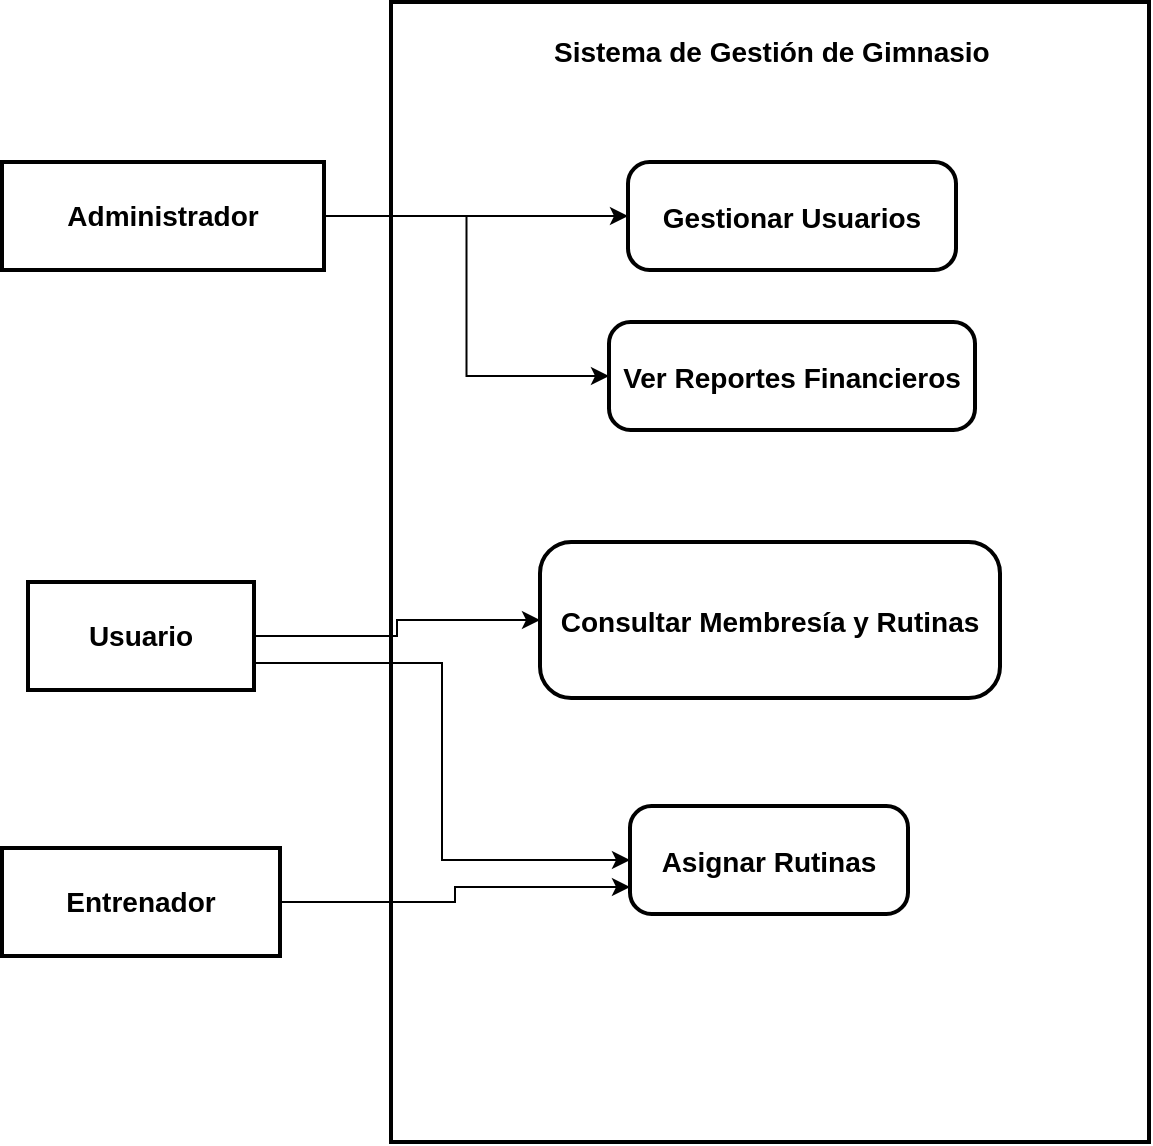 <mxfile version="28.0.5">
  <diagram name="Page-1" id="J2FCc3FYS4h55al05sB3">
    <mxGraphModel dx="953" dy="550" grid="1" gridSize="10" guides="1" tooltips="1" connect="1" arrows="1" fold="1" page="1" pageScale="1" pageWidth="850" pageHeight="1100" math="0" shadow="0">
      <root>
        <mxCell id="0" />
        <mxCell id="1" parent="0" />
        <mxCell id="vZ8UZOQ8aMG6gmJ8QP59-1" value="" style="whiteSpace=wrap;strokeWidth=2;" vertex="1" parent="1">
          <mxGeometry x="225.5" y="30" width="379" height="570" as="geometry" />
        </mxCell>
        <mxCell id="vZ8UZOQ8aMG6gmJ8QP59-14" style="rounded=0;orthogonalLoop=1;jettySize=auto;html=1;entryX=0;entryY=0.5;entryDx=0;entryDy=0;shape=filledEdge;edgeStyle=orthogonalEdgeStyle;" edge="1" parent="1" source="vZ8UZOQ8aMG6gmJ8QP59-2" target="vZ8UZOQ8aMG6gmJ8QP59-13">
          <mxGeometry relative="1" as="geometry" />
        </mxCell>
        <mxCell id="vZ8UZOQ8aMG6gmJ8QP59-15" style="edgeStyle=orthogonalEdgeStyle;rounded=0;orthogonalLoop=1;jettySize=auto;html=1;exitX=1;exitY=0.5;exitDx=0;exitDy=0;entryX=0;entryY=0.5;entryDx=0;entryDy=0;" edge="1" parent="1" source="vZ8UZOQ8aMG6gmJ8QP59-2" target="vZ8UZOQ8aMG6gmJ8QP59-5">
          <mxGeometry relative="1" as="geometry" />
        </mxCell>
        <mxCell id="vZ8UZOQ8aMG6gmJ8QP59-2" value="Administrador" style="whiteSpace=wrap;strokeWidth=2;fontSize=14;fontStyle=1" vertex="1" parent="1">
          <mxGeometry x="31" y="110" width="161" height="54" as="geometry" />
        </mxCell>
        <mxCell id="vZ8UZOQ8aMG6gmJ8QP59-19" style="edgeStyle=orthogonalEdgeStyle;rounded=0;orthogonalLoop=1;jettySize=auto;html=1;exitX=1;exitY=0.5;exitDx=0;exitDy=0;entryX=0;entryY=0.75;entryDx=0;entryDy=0;" edge="1" parent="1" source="vZ8UZOQ8aMG6gmJ8QP59-3" target="vZ8UZOQ8aMG6gmJ8QP59-7">
          <mxGeometry relative="1" as="geometry" />
        </mxCell>
        <mxCell id="vZ8UZOQ8aMG6gmJ8QP59-3" value="Entrenador" style="whiteSpace=wrap;strokeWidth=2;fontSize=14;fontStyle=1" vertex="1" parent="1">
          <mxGeometry x="31" y="453" width="139" height="54" as="geometry" />
        </mxCell>
        <mxCell id="vZ8UZOQ8aMG6gmJ8QP59-17" style="edgeStyle=orthogonalEdgeStyle;rounded=0;orthogonalLoop=1;jettySize=auto;html=1;exitX=1;exitY=0.5;exitDx=0;exitDy=0;entryX=0;entryY=0.5;entryDx=0;entryDy=0;" edge="1" parent="1" source="vZ8UZOQ8aMG6gmJ8QP59-4" target="vZ8UZOQ8aMG6gmJ8QP59-6">
          <mxGeometry relative="1" as="geometry" />
        </mxCell>
        <mxCell id="vZ8UZOQ8aMG6gmJ8QP59-18" style="edgeStyle=orthogonalEdgeStyle;rounded=0;orthogonalLoop=1;jettySize=auto;html=1;exitX=1;exitY=0.75;exitDx=0;exitDy=0;entryX=0;entryY=0.5;entryDx=0;entryDy=0;" edge="1" parent="1" source="vZ8UZOQ8aMG6gmJ8QP59-4" target="vZ8UZOQ8aMG6gmJ8QP59-7">
          <mxGeometry relative="1" as="geometry" />
        </mxCell>
        <mxCell id="vZ8UZOQ8aMG6gmJ8QP59-4" value="Usuario" style="whiteSpace=wrap;strokeWidth=2;fontSize=14;fontStyle=1" vertex="1" parent="1">
          <mxGeometry x="44" y="320" width="113" height="54" as="geometry" />
        </mxCell>
        <mxCell id="vZ8UZOQ8aMG6gmJ8QP59-5" value="Gestionar Usuarios" style="rounded=1;arcSize=20;strokeWidth=2;fontSize=14;fontStyle=1" vertex="1" parent="1">
          <mxGeometry x="344" y="110" width="164" height="54" as="geometry" />
        </mxCell>
        <mxCell id="vZ8UZOQ8aMG6gmJ8QP59-6" value="Consultar Membresía y Rutinas" style="rounded=1;arcSize=20;strokeWidth=2;fontSize=14;fontStyle=1" vertex="1" parent="1">
          <mxGeometry x="300" y="300" width="230" height="78" as="geometry" />
        </mxCell>
        <mxCell id="vZ8UZOQ8aMG6gmJ8QP59-7" value="Asignar Rutinas" style="rounded=1;arcSize=20;strokeWidth=2;fontSize=14;fontStyle=1" vertex="1" parent="1">
          <mxGeometry x="345" y="432" width="139" height="54" as="geometry" />
        </mxCell>
        <mxCell id="vZ8UZOQ8aMG6gmJ8QP59-12" value="&lt;div style=&quot;text-align: center;&quot;&gt;&lt;span style=&quot;background-color: transparent; font-size: 14px;&quot;&gt;&lt;b&gt;Sistema de Gestión de Gimnasio&lt;/b&gt;&lt;/span&gt;&lt;/div&gt;" style="text;whiteSpace=wrap;html=1;" vertex="1" parent="1">
          <mxGeometry x="305" y="40" width="220" height="40" as="geometry" />
        </mxCell>
        <mxCell id="vZ8UZOQ8aMG6gmJ8QP59-13" value="Ver Reportes Financieros" style="rounded=1;arcSize=20;strokeWidth=2;fontSize=14;fontStyle=1" vertex="1" parent="1">
          <mxGeometry x="334.5" y="190" width="183" height="54" as="geometry" />
        </mxCell>
      </root>
    </mxGraphModel>
  </diagram>
</mxfile>
